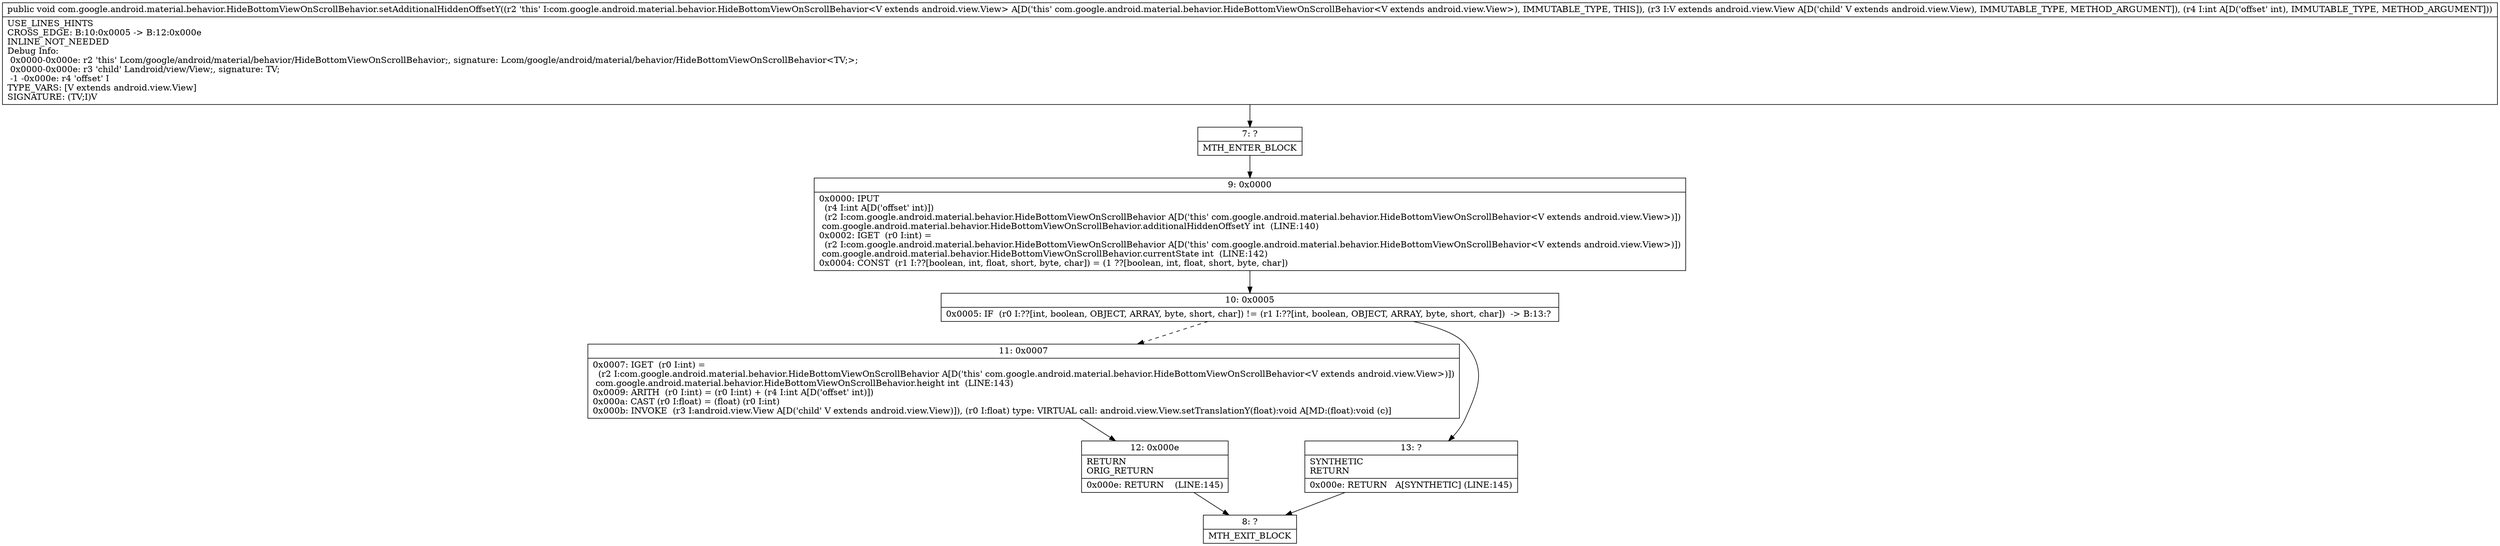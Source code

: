 digraph "CFG forcom.google.android.material.behavior.HideBottomViewOnScrollBehavior.setAdditionalHiddenOffsetY(Landroid\/view\/View;I)V" {
Node_7 [shape=record,label="{7\:\ ?|MTH_ENTER_BLOCK\l}"];
Node_9 [shape=record,label="{9\:\ 0x0000|0x0000: IPUT  \l  (r4 I:int A[D('offset' int)])\l  (r2 I:com.google.android.material.behavior.HideBottomViewOnScrollBehavior A[D('this' com.google.android.material.behavior.HideBottomViewOnScrollBehavior\<V extends android.view.View\>)])\l com.google.android.material.behavior.HideBottomViewOnScrollBehavior.additionalHiddenOffsetY int  (LINE:140)\l0x0002: IGET  (r0 I:int) = \l  (r2 I:com.google.android.material.behavior.HideBottomViewOnScrollBehavior A[D('this' com.google.android.material.behavior.HideBottomViewOnScrollBehavior\<V extends android.view.View\>)])\l com.google.android.material.behavior.HideBottomViewOnScrollBehavior.currentState int  (LINE:142)\l0x0004: CONST  (r1 I:??[boolean, int, float, short, byte, char]) = (1 ??[boolean, int, float, short, byte, char]) \l}"];
Node_10 [shape=record,label="{10\:\ 0x0005|0x0005: IF  (r0 I:??[int, boolean, OBJECT, ARRAY, byte, short, char]) != (r1 I:??[int, boolean, OBJECT, ARRAY, byte, short, char])  \-\> B:13:? \l}"];
Node_11 [shape=record,label="{11\:\ 0x0007|0x0007: IGET  (r0 I:int) = \l  (r2 I:com.google.android.material.behavior.HideBottomViewOnScrollBehavior A[D('this' com.google.android.material.behavior.HideBottomViewOnScrollBehavior\<V extends android.view.View\>)])\l com.google.android.material.behavior.HideBottomViewOnScrollBehavior.height int  (LINE:143)\l0x0009: ARITH  (r0 I:int) = (r0 I:int) + (r4 I:int A[D('offset' int)]) \l0x000a: CAST (r0 I:float) = (float) (r0 I:int) \l0x000b: INVOKE  (r3 I:android.view.View A[D('child' V extends android.view.View)]), (r0 I:float) type: VIRTUAL call: android.view.View.setTranslationY(float):void A[MD:(float):void (c)]\l}"];
Node_12 [shape=record,label="{12\:\ 0x000e|RETURN\lORIG_RETURN\l|0x000e: RETURN    (LINE:145)\l}"];
Node_8 [shape=record,label="{8\:\ ?|MTH_EXIT_BLOCK\l}"];
Node_13 [shape=record,label="{13\:\ ?|SYNTHETIC\lRETURN\l|0x000e: RETURN   A[SYNTHETIC] (LINE:145)\l}"];
MethodNode[shape=record,label="{public void com.google.android.material.behavior.HideBottomViewOnScrollBehavior.setAdditionalHiddenOffsetY((r2 'this' I:com.google.android.material.behavior.HideBottomViewOnScrollBehavior\<V extends android.view.View\> A[D('this' com.google.android.material.behavior.HideBottomViewOnScrollBehavior\<V extends android.view.View\>), IMMUTABLE_TYPE, THIS]), (r3 I:V extends android.view.View A[D('child' V extends android.view.View), IMMUTABLE_TYPE, METHOD_ARGUMENT]), (r4 I:int A[D('offset' int), IMMUTABLE_TYPE, METHOD_ARGUMENT]))  | USE_LINES_HINTS\lCROSS_EDGE: B:10:0x0005 \-\> B:12:0x000e\lINLINE_NOT_NEEDED\lDebug Info:\l  0x0000\-0x000e: r2 'this' Lcom\/google\/android\/material\/behavior\/HideBottomViewOnScrollBehavior;, signature: Lcom\/google\/android\/material\/behavior\/HideBottomViewOnScrollBehavior\<TV;\>;\l  0x0000\-0x000e: r3 'child' Landroid\/view\/View;, signature: TV;\l  \-1 \-0x000e: r4 'offset' I\lTYPE_VARS: [V extends android.view.View]\lSIGNATURE: (TV;I)V\l}"];
MethodNode -> Node_7;Node_7 -> Node_9;
Node_9 -> Node_10;
Node_10 -> Node_11[style=dashed];
Node_10 -> Node_13;
Node_11 -> Node_12;
Node_12 -> Node_8;
Node_13 -> Node_8;
}

